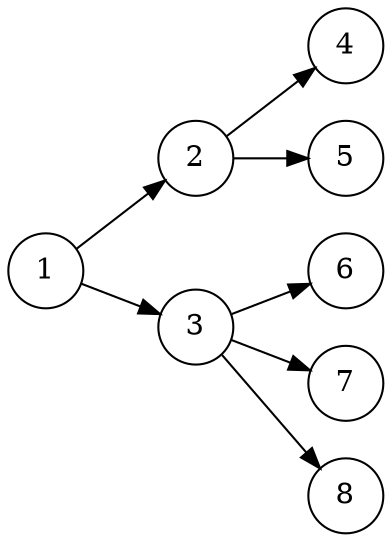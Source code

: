 digraph finite_state {
    rankdir=LR;
    node [shape = circle];
	1 -> 2 [label = ""];
	1 -> 3 [label = ""];
	2 -> 4 [label = ""];
	2 -> 5 [label = ""];
	3 -> 6 [label = ""];
	3 -> 7 [label = ""];
	3 -> 8 [label = ""]; 
}